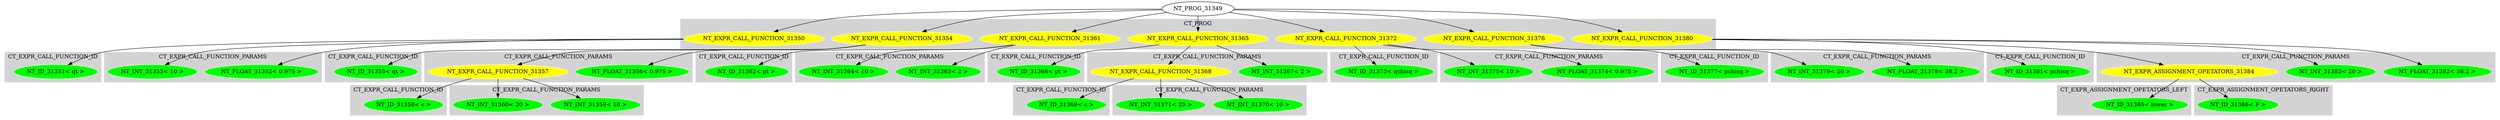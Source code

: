digraph {

subgraph cluster0 {
 node [style=filled,color=white];
 style=filled;
 color=lightgrey;
 label = "CT_PROG";

"NT_EXPR_CALL_FUNCTION_31350"
 [fillcolor = yellow]
"NT_EXPR_CALL_FUNCTION_31354"
 [fillcolor = yellow]
"NT_EXPR_CALL_FUNCTION_31361"
 [fillcolor = yellow]
"NT_EXPR_CALL_FUNCTION_31365"
 [fillcolor = yellow]
"NT_EXPR_CALL_FUNCTION_31372"
 [fillcolor = yellow]
"NT_EXPR_CALL_FUNCTION_31376"
 [fillcolor = yellow]
"NT_EXPR_CALL_FUNCTION_31380"
 [fillcolor = yellow]
}
"NT_PROG_31349"->"NT_EXPR_CALL_FUNCTION_31350"
subgraph cluster1 {
 node [style=filled,color=white];
 style=filled;
 color=lightgrey;
 label = "CT_EXPR_CALL_FUNCTION_ID";

"NT_ID_31351< qt >"
 [fillcolor = green]
}
subgraph cluster2 {
 node [style=filled,color=white];
 style=filled;
 color=lightgrey;
 label = "CT_EXPR_CALL_FUNCTION_PARAMS";

"NT_FLOAT_31352< 0.975 >"
 [fillcolor = green]
"NT_INT_31353< 10 >"
 [fillcolor = green]
}
"NT_EXPR_CALL_FUNCTION_31350"->"NT_ID_31351< qt >"
"NT_EXPR_CALL_FUNCTION_31350"->"NT_FLOAT_31352< 0.975 >"
"NT_EXPR_CALL_FUNCTION_31350"->"NT_INT_31353< 10 >"
"NT_PROG_31349"->"NT_EXPR_CALL_FUNCTION_31354"
subgraph cluster3 {
 node [style=filled,color=white];
 style=filled;
 color=lightgrey;
 label = "CT_EXPR_CALL_FUNCTION_ID";

"NT_ID_31355< qt >"
 [fillcolor = green]
}
subgraph cluster4 {
 node [style=filled,color=white];
 style=filled;
 color=lightgrey;
 label = "CT_EXPR_CALL_FUNCTION_PARAMS";

"NT_FLOAT_31356< 0.975 >"
 [fillcolor = green]
"NT_EXPR_CALL_FUNCTION_31357"
 [fillcolor = yellow]
}
"NT_EXPR_CALL_FUNCTION_31354"->"NT_ID_31355< qt >"
"NT_EXPR_CALL_FUNCTION_31354"->"NT_FLOAT_31356< 0.975 >"
"NT_EXPR_CALL_FUNCTION_31354"->"NT_EXPR_CALL_FUNCTION_31357"
subgraph cluster5 {
 node [style=filled,color=white];
 style=filled;
 color=lightgrey;
 label = "CT_EXPR_CALL_FUNCTION_ID";

"NT_ID_31358< c >"
 [fillcolor = green]
}
subgraph cluster6 {
 node [style=filled,color=white];
 style=filled;
 color=lightgrey;
 label = "CT_EXPR_CALL_FUNCTION_PARAMS";

"NT_INT_31359< 10 >"
 [fillcolor = green]
"NT_INT_31360< 20 >"
 [fillcolor = green]
}
"NT_EXPR_CALL_FUNCTION_31357"->"NT_ID_31358< c >"
"NT_EXPR_CALL_FUNCTION_31357"->"NT_INT_31359< 10 >"
"NT_EXPR_CALL_FUNCTION_31357"->"NT_INT_31360< 20 >"
"NT_PROG_31349"->"NT_EXPR_CALL_FUNCTION_31361"
subgraph cluster7 {
 node [style=filled,color=white];
 style=filled;
 color=lightgrey;
 label = "CT_EXPR_CALL_FUNCTION_ID";

"NT_ID_31362< pt >"
 [fillcolor = green]
}
subgraph cluster8 {
 node [style=filled,color=white];
 style=filled;
 color=lightgrey;
 label = "CT_EXPR_CALL_FUNCTION_PARAMS";

"NT_INT_31363< 2 >"
 [fillcolor = green]
"NT_INT_31364< 10 >"
 [fillcolor = green]
}
"NT_EXPR_CALL_FUNCTION_31361"->"NT_ID_31362< pt >"
"NT_EXPR_CALL_FUNCTION_31361"->"NT_INT_31363< 2 >"
"NT_EXPR_CALL_FUNCTION_31361"->"NT_INT_31364< 10 >"
"NT_PROG_31349"->"NT_EXPR_CALL_FUNCTION_31365"
subgraph cluster9 {
 node [style=filled,color=white];
 style=filled;
 color=lightgrey;
 label = "CT_EXPR_CALL_FUNCTION_ID";

"NT_ID_31366< pt >"
 [fillcolor = green]
}
subgraph cluster10 {
 node [style=filled,color=white];
 style=filled;
 color=lightgrey;
 label = "CT_EXPR_CALL_FUNCTION_PARAMS";

"NT_INT_31367< 2 >"
 [fillcolor = green]
"NT_EXPR_CALL_FUNCTION_31368"
 [fillcolor = yellow]
}
"NT_EXPR_CALL_FUNCTION_31365"->"NT_ID_31366< pt >"
"NT_EXPR_CALL_FUNCTION_31365"->"NT_INT_31367< 2 >"
"NT_EXPR_CALL_FUNCTION_31365"->"NT_EXPR_CALL_FUNCTION_31368"
subgraph cluster11 {
 node [style=filled,color=white];
 style=filled;
 color=lightgrey;
 label = "CT_EXPR_CALL_FUNCTION_ID";

"NT_ID_31369< c >"
 [fillcolor = green]
}
subgraph cluster12 {
 node [style=filled,color=white];
 style=filled;
 color=lightgrey;
 label = "CT_EXPR_CALL_FUNCTION_PARAMS";

"NT_INT_31370< 10 >"
 [fillcolor = green]
"NT_INT_31371< 20 >"
 [fillcolor = green]
}
"NT_EXPR_CALL_FUNCTION_31368"->"NT_ID_31369< c >"
"NT_EXPR_CALL_FUNCTION_31368"->"NT_INT_31370< 10 >"
"NT_EXPR_CALL_FUNCTION_31368"->"NT_INT_31371< 20 >"
"NT_PROG_31349"->"NT_EXPR_CALL_FUNCTION_31372"
subgraph cluster13 {
 node [style=filled,color=white];
 style=filled;
 color=lightgrey;
 label = "CT_EXPR_CALL_FUNCTION_ID";

"NT_ID_31373< qchisq >"
 [fillcolor = green]
}
subgraph cluster14 {
 node [style=filled,color=white];
 style=filled;
 color=lightgrey;
 label = "CT_EXPR_CALL_FUNCTION_PARAMS";

"NT_FLOAT_31374< 0.975 >"
 [fillcolor = green]
"NT_INT_31375< 10 >"
 [fillcolor = green]
}
"NT_EXPR_CALL_FUNCTION_31372"->"NT_ID_31373< qchisq >"
"NT_EXPR_CALL_FUNCTION_31372"->"NT_FLOAT_31374< 0.975 >"
"NT_EXPR_CALL_FUNCTION_31372"->"NT_INT_31375< 10 >"
"NT_PROG_31349"->"NT_EXPR_CALL_FUNCTION_31376"
subgraph cluster15 {
 node [style=filled,color=white];
 style=filled;
 color=lightgrey;
 label = "CT_EXPR_CALL_FUNCTION_ID";

"NT_ID_31377< pchisq >"
 [fillcolor = green]
}
subgraph cluster16 {
 node [style=filled,color=white];
 style=filled;
 color=lightgrey;
 label = "CT_EXPR_CALL_FUNCTION_PARAMS";

"NT_FLOAT_31378< 38.2 >"
 [fillcolor = green]
"NT_INT_31379< 20 >"
 [fillcolor = green]
}
"NT_EXPR_CALL_FUNCTION_31376"->"NT_ID_31377< pchisq >"
"NT_EXPR_CALL_FUNCTION_31376"->"NT_FLOAT_31378< 38.2 >"
"NT_EXPR_CALL_FUNCTION_31376"->"NT_INT_31379< 20 >"
"NT_PROG_31349"->"NT_EXPR_CALL_FUNCTION_31380"
subgraph cluster17 {
 node [style=filled,color=white];
 style=filled;
 color=lightgrey;
 label = "CT_EXPR_CALL_FUNCTION_ID";

"NT_ID_31381< pchisq >"
 [fillcolor = green]
}
subgraph cluster18 {
 node [style=filled,color=white];
 style=filled;
 color=lightgrey;
 label = "CT_EXPR_CALL_FUNCTION_PARAMS";

"NT_FLOAT_31382< 38.2 >"
 [fillcolor = green]
"NT_INT_31383< 20 >"
 [fillcolor = green]
"NT_EXPR_ASSIGNMENT_OPETATORS_31384"
 [fillcolor = yellow]
}
"NT_EXPR_CALL_FUNCTION_31380"->"NT_ID_31381< pchisq >"
"NT_EXPR_CALL_FUNCTION_31380"->"NT_FLOAT_31382< 38.2 >"
"NT_EXPR_CALL_FUNCTION_31380"->"NT_INT_31383< 20 >"
"NT_EXPR_CALL_FUNCTION_31380"->"NT_EXPR_ASSIGNMENT_OPETATORS_31384"
subgraph cluster19 {
 node [style=filled,color=white];
 style=filled;
 color=lightgrey;
 label = "CT_EXPR_ASSIGNMENT_OPETATORS_LEFT";

"NT_ID_31385< lower >"
 [fillcolor = green]
}
subgraph cluster20 {
 node [style=filled,color=white];
 style=filled;
 color=lightgrey;
 label = "CT_EXPR_ASSIGNMENT_OPETATORS_RIGHT";

"NT_ID_31386< F >"
 [fillcolor = green]
}
"NT_EXPR_ASSIGNMENT_OPETATORS_31384"->"NT_ID_31385< lower >"
"NT_EXPR_ASSIGNMENT_OPETATORS_31384"->"NT_ID_31386< F >"
}
